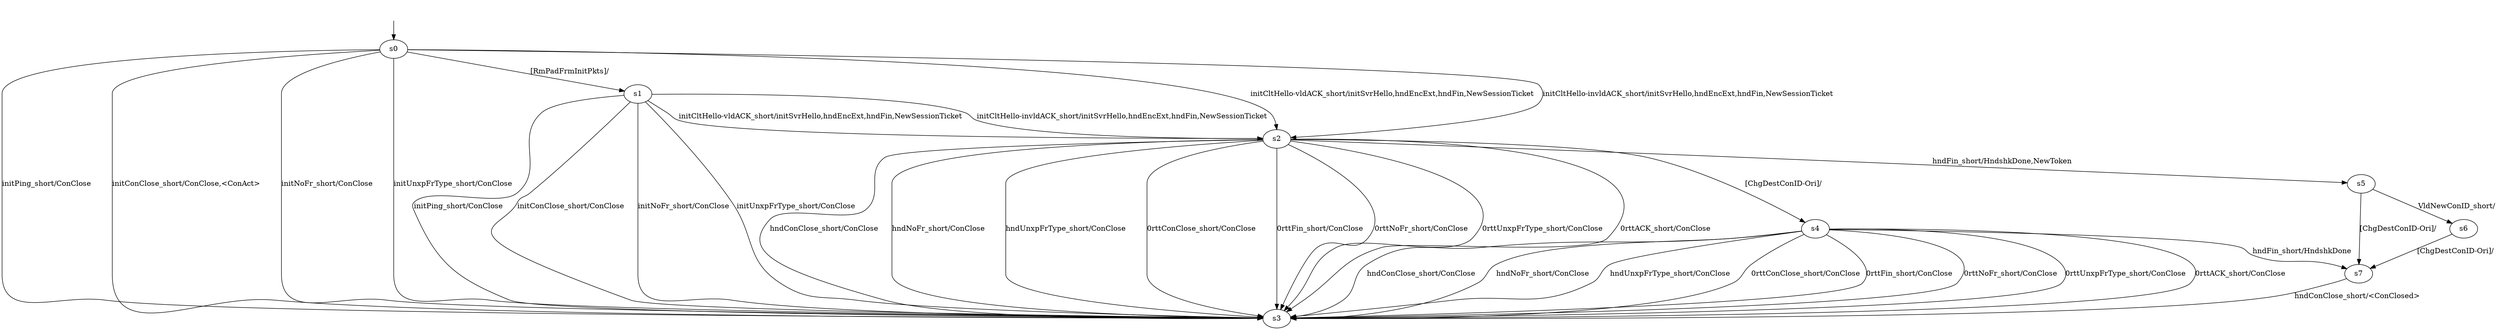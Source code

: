 digraph "../results/quantModels/quant-PSK-s-1/learnedModel" {
s0 [label=s0];
s1 [label=s1];
s2 [label=s2];
s3 [label=s3];
s4 [label=s4];
s5 [label=s5];
s6 [label=s6];
s7 [label=s7];
s0 -> s3  [label="initPing_short/ConClose "];
s0 -> s3  [label="initConClose_short/ConClose,<ConAct> "];
s0 -> s2  [label="initCltHello-vldACK_short/initSvrHello,hndEncExt,hndFin,NewSessionTicket "];
s0 -> s2  [label="initCltHello-invldACK_short/initSvrHello,hndEncExt,hndFin,NewSessionTicket "];
s0 -> s3  [label="initNoFr_short/ConClose "];
s0 -> s3  [label="initUnxpFrType_short/ConClose "];
s0 -> s1  [label="[RmPadFrmInitPkts]/ "];
s1 -> s3  [label="initPing_short/ConClose "];
s1 -> s3  [label="initConClose_short/ConClose "];
s1 -> s2  [label="initCltHello-vldACK_short/initSvrHello,hndEncExt,hndFin,NewSessionTicket "];
s1 -> s2  [label="initCltHello-invldACK_short/initSvrHello,hndEncExt,hndFin,NewSessionTicket "];
s1 -> s3  [label="initNoFr_short/ConClose "];
s1 -> s3  [label="initUnxpFrType_short/ConClose "];
s2 -> s5  [label="hndFin_short/HndshkDone,NewToken "];
s2 -> s3  [label="hndConClose_short/ConClose "];
s2 -> s3  [label="hndNoFr_short/ConClose "];
s2 -> s3  [label="hndUnxpFrType_short/ConClose "];
s2 -> s3  [label="0rttConClose_short/ConClose "];
s2 -> s3  [label="0rttFin_short/ConClose "];
s2 -> s3  [label="0rttNoFr_short/ConClose "];
s2 -> s3  [label="0rttUnxpFrType_short/ConClose "];
s2 -> s3  [label="0rttACK_short/ConClose "];
s2 -> s4  [label="[ChgDestConID-Ori]/ "];
s4 -> s7  [label="hndFin_short/HndshkDone "];
s4 -> s3  [label="hndConClose_short/ConClose "];
s4 -> s3  [label="hndNoFr_short/ConClose "];
s4 -> s3  [label="hndUnxpFrType_short/ConClose "];
s4 -> s3  [label="0rttConClose_short/ConClose "];
s4 -> s3  [label="0rttFin_short/ConClose "];
s4 -> s3  [label="0rttNoFr_short/ConClose "];
s4 -> s3  [label="0rttUnxpFrType_short/ConClose "];
s4 -> s3  [label="0rttACK_short/ConClose "];
s5 -> s6  [label="VldNewConID_short/ "];
s5 -> s7  [label="[ChgDestConID-Ori]/ "];
s6 -> s7  [label="[ChgDestConID-Ori]/ "];
s7 -> s3  [label="hndConClose_short/<ConClosed> "];
__start0 [label="", shape=none];
__start0 -> s0  [label=""];
}
